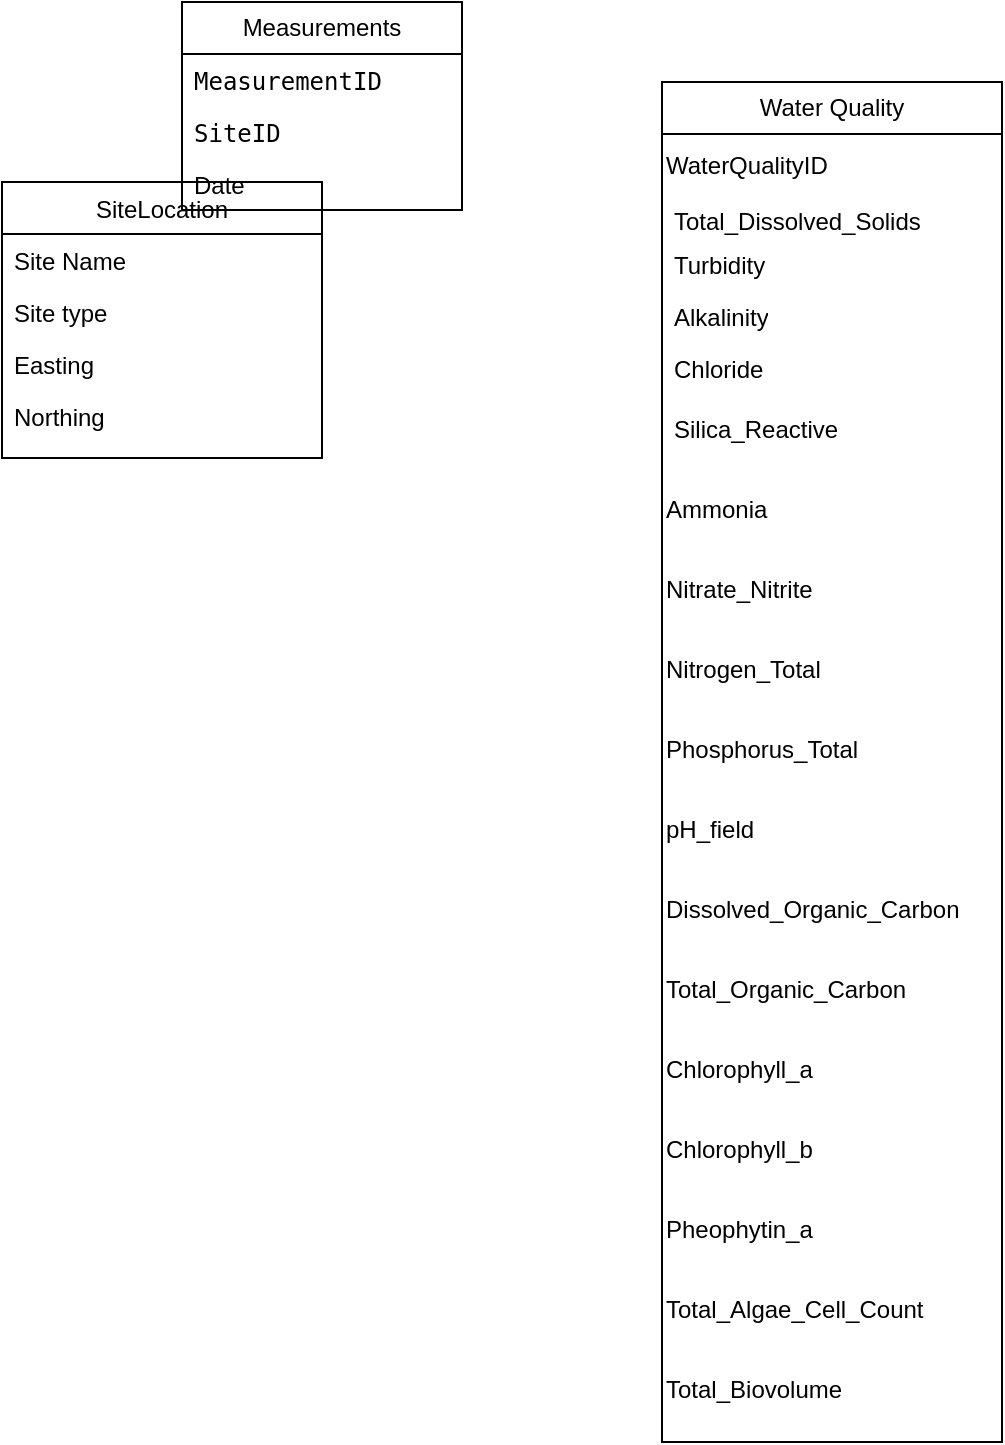 <mxfile version="24.8.6">
  <diagram id="C5RBs43oDa-KdzZeNtuy" name="Page-1">
    <mxGraphModel dx="1562" dy="810" grid="1" gridSize="10" guides="1" tooltips="1" connect="1" arrows="1" fold="1" page="1" pageScale="1" pageWidth="827" pageHeight="1169" math="0" shadow="0">
      <root>
        <mxCell id="WIyWlLk6GJQsqaUBKTNV-0" />
        <mxCell id="WIyWlLk6GJQsqaUBKTNV-1" parent="WIyWlLk6GJQsqaUBKTNV-0" />
        <mxCell id="zkfFHV4jXpPFQw0GAbJ--0" value="SiteLocation " style="swimlane;fontStyle=0;align=center;verticalAlign=top;childLayout=stackLayout;horizontal=1;startSize=26;horizontalStack=0;resizeParent=1;resizeLast=0;collapsible=1;marginBottom=0;rounded=0;shadow=0;strokeWidth=1;" parent="WIyWlLk6GJQsqaUBKTNV-1" vertex="1">
          <mxGeometry x="220" y="120" width="160" height="138" as="geometry">
            <mxRectangle x="220" y="120" width="160" height="26" as="alternateBounds" />
          </mxGeometry>
        </mxCell>
        <mxCell id="zkfFHV4jXpPFQw0GAbJ--1" value="Site Name" style="text;align=left;verticalAlign=top;spacingLeft=4;spacingRight=4;overflow=hidden;rotatable=0;points=[[0,0.5],[1,0.5]];portConstraint=eastwest;" parent="zkfFHV4jXpPFQw0GAbJ--0" vertex="1">
          <mxGeometry y="26" width="160" height="26" as="geometry" />
        </mxCell>
        <mxCell id="zkfFHV4jXpPFQw0GAbJ--2" value="Site type" style="text;align=left;verticalAlign=top;spacingLeft=4;spacingRight=4;overflow=hidden;rotatable=0;points=[[0,0.5],[1,0.5]];portConstraint=eastwest;rounded=0;shadow=0;html=0;" parent="zkfFHV4jXpPFQw0GAbJ--0" vertex="1">
          <mxGeometry y="52" width="160" height="26" as="geometry" />
        </mxCell>
        <mxCell id="zkfFHV4jXpPFQw0GAbJ--3" value="Easting" style="text;align=left;verticalAlign=top;spacingLeft=4;spacingRight=4;overflow=hidden;rotatable=0;points=[[0,0.5],[1,0.5]];portConstraint=eastwest;rounded=0;shadow=0;html=0;" parent="zkfFHV4jXpPFQw0GAbJ--0" vertex="1">
          <mxGeometry y="78" width="160" height="26" as="geometry" />
        </mxCell>
        <mxCell id="cH4Yggzv1ZhbGqcqMfhR-1" value="Northing" style="text;strokeColor=none;align=left;fillColor=none;html=1;verticalAlign=top;whiteSpace=wrap;rounded=0;spacingLeft=4;spacingRight=4;" vertex="1" parent="zkfFHV4jXpPFQw0GAbJ--0">
          <mxGeometry y="104" width="160" height="30" as="geometry" />
        </mxCell>
        <mxCell id="cH4Yggzv1ZhbGqcqMfhR-2" value="Water Quality" style="swimlane;fontStyle=0;childLayout=stackLayout;horizontal=1;startSize=26;fillColor=none;horizontalStack=0;resizeParent=1;resizeParentMax=0;resizeLast=0;collapsible=1;marginBottom=0;whiteSpace=wrap;html=1;" vertex="1" parent="WIyWlLk6GJQsqaUBKTNV-1">
          <mxGeometry x="550" y="70" width="170" height="680" as="geometry">
            <mxRectangle x="540" y="20" width="110" height="30" as="alternateBounds" />
          </mxGeometry>
        </mxCell>
        <mxCell id="cH4Yggzv1ZhbGqcqMfhR-29" value="&lt;p style=&quot;line-height: 100%;&quot;&gt;&lt;code data-immersive-translate-walked=&quot;51381624-1146-47ab-9a6e-6d469dfeb2ce&quot;&gt;&lt;font face=&quot;Helvetica&quot;&gt;WaterQualityID&lt;/font&gt;&lt;/code&gt;&lt;/p&gt;" style="text;whiteSpace=wrap;html=1;verticalAlign=middle;" vertex="1" parent="cH4Yggzv1ZhbGqcqMfhR-2">
          <mxGeometry y="26" width="170" height="30" as="geometry" />
        </mxCell>
        <mxCell id="cH4Yggzv1ZhbGqcqMfhR-3" value="Total_Dissolved_Solids" style="text;strokeColor=none;fillColor=none;align=left;verticalAlign=top;spacingLeft=4;spacingRight=4;overflow=hidden;rotatable=0;points=[[0,0.5],[1,0.5]];portConstraint=eastwest;whiteSpace=wrap;html=1;" vertex="1" parent="cH4Yggzv1ZhbGqcqMfhR-2">
          <mxGeometry y="56" width="170" height="22" as="geometry" />
        </mxCell>
        <mxCell id="cH4Yggzv1ZhbGqcqMfhR-4" value="Turbidity" style="text;strokeColor=none;fillColor=none;align=left;verticalAlign=top;spacingLeft=4;spacingRight=4;overflow=hidden;rotatable=0;points=[[0,0.5],[1,0.5]];portConstraint=eastwest;whiteSpace=wrap;html=1;" vertex="1" parent="cH4Yggzv1ZhbGqcqMfhR-2">
          <mxGeometry y="78" width="170" height="26" as="geometry" />
        </mxCell>
        <mxCell id="cH4Yggzv1ZhbGqcqMfhR-5" value="Alkalinity" style="text;strokeColor=none;fillColor=none;align=left;verticalAlign=top;spacingLeft=4;spacingRight=4;overflow=hidden;rotatable=0;points=[[0,0.5],[1,0.5]];portConstraint=eastwest;whiteSpace=wrap;html=1;" vertex="1" parent="cH4Yggzv1ZhbGqcqMfhR-2">
          <mxGeometry y="104" width="170" height="26" as="geometry" />
        </mxCell>
        <mxCell id="cH4Yggzv1ZhbGqcqMfhR-11" value="Chloride" style="text;strokeColor=none;align=left;fillColor=none;html=1;verticalAlign=top;whiteSpace=wrap;rounded=0;spacingLeft=4;spacingRight=4;" vertex="1" parent="cH4Yggzv1ZhbGqcqMfhR-2">
          <mxGeometry y="130" width="170" height="30" as="geometry" />
        </mxCell>
        <mxCell id="cH4Yggzv1ZhbGqcqMfhR-12" value="Silica_Reactive" style="text;whiteSpace=wrap;spacingLeft=4;spacingRight=4;" vertex="1" parent="cH4Yggzv1ZhbGqcqMfhR-2">
          <mxGeometry y="160" width="170" height="40" as="geometry" />
        </mxCell>
        <mxCell id="cH4Yggzv1ZhbGqcqMfhR-13" value="Ammonia" style="text;whiteSpace=wrap;" vertex="1" parent="cH4Yggzv1ZhbGqcqMfhR-2">
          <mxGeometry y="200" width="170" height="40" as="geometry" />
        </mxCell>
        <mxCell id="cH4Yggzv1ZhbGqcqMfhR-14" value="Nitrate_Nitrite" style="text;whiteSpace=wrap;" vertex="1" parent="cH4Yggzv1ZhbGqcqMfhR-2">
          <mxGeometry y="240" width="170" height="40" as="geometry" />
        </mxCell>
        <mxCell id="cH4Yggzv1ZhbGqcqMfhR-15" value="Nitrogen_Total" style="text;whiteSpace=wrap;" vertex="1" parent="cH4Yggzv1ZhbGqcqMfhR-2">
          <mxGeometry y="280" width="170" height="40" as="geometry" />
        </mxCell>
        <mxCell id="cH4Yggzv1ZhbGqcqMfhR-16" value="Phosphorus_Total" style="text;whiteSpace=wrap;" vertex="1" parent="cH4Yggzv1ZhbGqcqMfhR-2">
          <mxGeometry y="320" width="170" height="40" as="geometry" />
        </mxCell>
        <mxCell id="cH4Yggzv1ZhbGqcqMfhR-17" value="pH_field" style="text;whiteSpace=wrap;" vertex="1" parent="cH4Yggzv1ZhbGqcqMfhR-2">
          <mxGeometry y="360" width="170" height="40" as="geometry" />
        </mxCell>
        <mxCell id="cH4Yggzv1ZhbGqcqMfhR-18" value="Dissolved_Organic_Carbon" style="text;whiteSpace=wrap;" vertex="1" parent="cH4Yggzv1ZhbGqcqMfhR-2">
          <mxGeometry y="400" width="170" height="40" as="geometry" />
        </mxCell>
        <mxCell id="cH4Yggzv1ZhbGqcqMfhR-19" value="Total_Organic_Carbon" style="text;whiteSpace=wrap;" vertex="1" parent="cH4Yggzv1ZhbGqcqMfhR-2">
          <mxGeometry y="440" width="170" height="40" as="geometry" />
        </mxCell>
        <mxCell id="cH4Yggzv1ZhbGqcqMfhR-20" value="Chlorophyll_a" style="text;whiteSpace=wrap;" vertex="1" parent="cH4Yggzv1ZhbGqcqMfhR-2">
          <mxGeometry y="480" width="170" height="40" as="geometry" />
        </mxCell>
        <mxCell id="cH4Yggzv1ZhbGqcqMfhR-21" value="Chlorophyll_b" style="text;whiteSpace=wrap;" vertex="1" parent="cH4Yggzv1ZhbGqcqMfhR-2">
          <mxGeometry y="520" width="170" height="40" as="geometry" />
        </mxCell>
        <mxCell id="cH4Yggzv1ZhbGqcqMfhR-22" value="Pheophytin_a" style="text;whiteSpace=wrap;" vertex="1" parent="cH4Yggzv1ZhbGqcqMfhR-2">
          <mxGeometry y="560" width="170" height="40" as="geometry" />
        </mxCell>
        <mxCell id="cH4Yggzv1ZhbGqcqMfhR-23" value="Total_Algae_Cell_Count" style="text;whiteSpace=wrap;" vertex="1" parent="cH4Yggzv1ZhbGqcqMfhR-2">
          <mxGeometry y="600" width="170" height="40" as="geometry" />
        </mxCell>
        <mxCell id="cH4Yggzv1ZhbGqcqMfhR-24" value="Total_Biovolume" style="text;whiteSpace=wrap;" vertex="1" parent="cH4Yggzv1ZhbGqcqMfhR-2">
          <mxGeometry y="640" width="170" height="40" as="geometry" />
        </mxCell>
        <mxCell id="cH4Yggzv1ZhbGqcqMfhR-25" value="Measurements" style="swimlane;fontStyle=0;childLayout=stackLayout;horizontal=1;startSize=26;fillColor=none;horizontalStack=0;resizeParent=1;resizeParentMax=0;resizeLast=0;collapsible=1;marginBottom=0;whiteSpace=wrap;html=1;" vertex="1" parent="WIyWlLk6GJQsqaUBKTNV-1">
          <mxGeometry x="310" y="30" width="140" height="104" as="geometry" />
        </mxCell>
        <mxCell id="cH4Yggzv1ZhbGqcqMfhR-26" value="&lt;code data-immersive-translate-walked=&quot;51381624-1146-47ab-9a6e-6d469dfeb2ce&quot;&gt;MeasurementID&lt;/code&gt;" style="text;strokeColor=none;fillColor=none;align=left;verticalAlign=top;spacingLeft=4;spacingRight=4;overflow=hidden;rotatable=0;points=[[0,0.5],[1,0.5]];portConstraint=eastwest;whiteSpace=wrap;html=1;" vertex="1" parent="cH4Yggzv1ZhbGqcqMfhR-25">
          <mxGeometry y="26" width="140" height="26" as="geometry" />
        </mxCell>
        <mxCell id="cH4Yggzv1ZhbGqcqMfhR-27" value="&lt;code data-immersive-translate-walked=&quot;51381624-1146-47ab-9a6e-6d469dfeb2ce&quot;&gt;SiteID&lt;/code&gt;" style="text;strokeColor=none;fillColor=none;align=left;verticalAlign=top;spacingLeft=4;spacingRight=4;overflow=hidden;rotatable=0;points=[[0,0.5],[1,0.5]];portConstraint=eastwest;whiteSpace=wrap;html=1;" vertex="1" parent="cH4Yggzv1ZhbGqcqMfhR-25">
          <mxGeometry y="52" width="140" height="26" as="geometry" />
        </mxCell>
        <mxCell id="cH4Yggzv1ZhbGqcqMfhR-28" value="Date" style="text;strokeColor=none;fillColor=none;align=left;verticalAlign=top;spacingLeft=4;spacingRight=4;overflow=hidden;rotatable=0;points=[[0,0.5],[1,0.5]];portConstraint=eastwest;whiteSpace=wrap;html=1;" vertex="1" parent="cH4Yggzv1ZhbGqcqMfhR-25">
          <mxGeometry y="78" width="140" height="26" as="geometry" />
        </mxCell>
      </root>
    </mxGraphModel>
  </diagram>
</mxfile>
